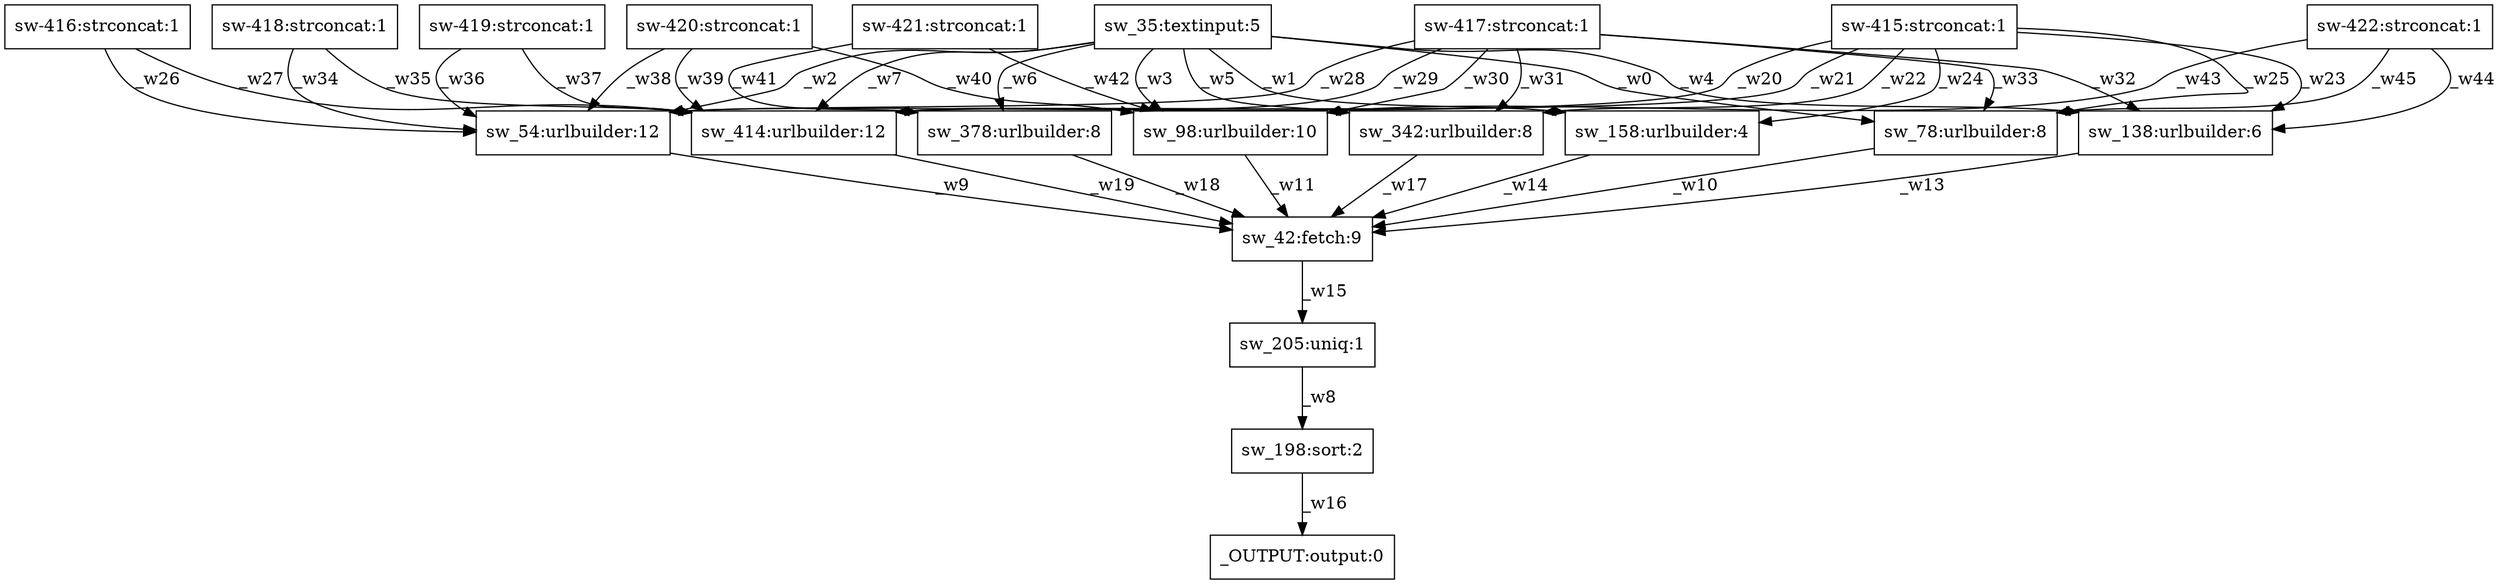 digraph test1 { node [shape=box] "sw-420" [label="sw-420:strconcat:1"];"sw-418" [label="sw-418:strconcat:1"];"_OUTPUT" [label="_OUTPUT:output:0"];"sw_54" [label="sw_54:urlbuilder:12"];"sw-415" [label="sw-415:strconcat:1"];"sw_378" [label="sw_378:urlbuilder:8"];"sw-417" [label="sw-417:strconcat:1"];"sw_414" [label="sw_414:urlbuilder:12"];"sw-421" [label="sw-421:strconcat:1"];"sw_98" [label="sw_98:urlbuilder:10"];"sw_205" [label="sw_205:uniq:1"];"sw_342" [label="sw_342:urlbuilder:8"];"sw-416" [label="sw-416:strconcat:1"];"sw_198" [label="sw_198:sort:2"];"sw_35" [label="sw_35:textinput:5"];"sw-422" [label="sw-422:strconcat:1"];"sw_42" [label="sw_42:fetch:9"];"sw_138" [label="sw_138:urlbuilder:6"];"sw-419" [label="sw-419:strconcat:1"];"sw_158" [label="sw_158:urlbuilder:4"];"sw_78" [label="sw_78:urlbuilder:8"];"sw_35" -> "sw_78" [label="_w0"];"sw_35" -> "sw_158" [label="_w1"];"sw_35" -> "sw_54" [label="_w2"];"sw_35" -> "sw_98" [label="_w3"];"sw_35" -> "sw_138" [label="_w4"];"sw_35" -> "sw_342" [label="_w5"];"sw_35" -> "sw_378" [label="_w6"];"sw_35" -> "sw_414" [label="_w7"];"sw_205" -> "sw_198" [label="_w8"];"sw_54" -> "sw_42" [label="_w9"];"sw_78" -> "sw_42" [label="_w10"];"sw_98" -> "sw_42" [label="_w11"];"sw_138" -> "sw_42" [label="_w13"];"sw_158" -> "sw_42" [label="_w14"];"sw_42" -> "sw_205" [label="_w15"];"sw_198" -> "_OUTPUT" [label="_w16"];"sw_342" -> "sw_42" [label="_w17"];"sw_378" -> "sw_42" [label="_w18"];"sw_414" -> "sw_42" [label="_w19"];"sw-415" -> "sw_54" [label="_w20"];"sw-415" -> "sw_414" [label="_w21"];"sw-415" -> "sw_342" [label="_w22"];"sw-415" -> "sw_138" [label="_w23"];"sw-415" -> "sw_158" [label="_w24"];"sw-415" -> "sw_78" [label="_w25"];"sw-416" -> "sw_54" [label="_w26"];"sw-416" -> "sw_414" [label="_w27"];"sw-417" -> "sw_54" [label="_w28"];"sw-417" -> "sw_414" [label="_w29"];"sw-417" -> "sw_98" [label="_w30"];"sw-417" -> "sw_342" [label="_w31"];"sw-417" -> "sw_138" [label="_w32"];"sw-417" -> "sw_78" [label="_w33"];"sw-418" -> "sw_54" [label="_w34"];"sw-418" -> "sw_414" [label="_w35"];"sw-419" -> "sw_54" [label="_w36"];"sw-419" -> "sw_414" [label="_w37"];"sw-420" -> "sw_54" [label="_w38"];"sw-420" -> "sw_414" [label="_w39"];"sw-420" -> "sw_98" [label="_w40"];"sw-421" -> "sw_378" [label="_w41"];"sw-421" -> "sw_98" [label="_w42"];"sw-422" -> "sw_98" [label="_w43"];"sw-422" -> "sw_138" [label="_w44"];"sw-422" -> "sw_78" [label="_w45"];}